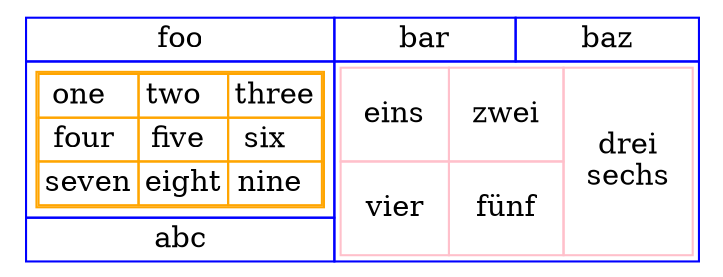 digraph {

  tbl [

    shape=plaintext
    label=<

      <table border='0' cellborder='1' color='blue' cellspacing='0'>
        <tr><td>foo</td><td>bar</td><td>baz</td></tr>
        <tr><td cellpadding='4'>
          <table color='orange' cellspacing='0'>
            <tr><td>one  </td><td>two  </td><td>three</td></tr>
            <tr><td>four </td><td>five </td><td>six  </td></tr>
            <tr><td>seven</td><td>eight</td><td>nine </td></tr>
          </table>
        </td>
        <td colspan='2' rowspan='2'>
          <table color='pink' border='0' cellborder='1' cellpadding='10' cellspacing='0'>
            <tr><td>eins</td><td>zwei</td><td rowspan='2'>drei<br/>sechs</td></tr>
            <tr><td>vier</td><td>fünf</td>                             </tr>
          </table>
        </td> 
        </tr>

        <tr><td>abc</td></tr>

      </table>

    >];

}